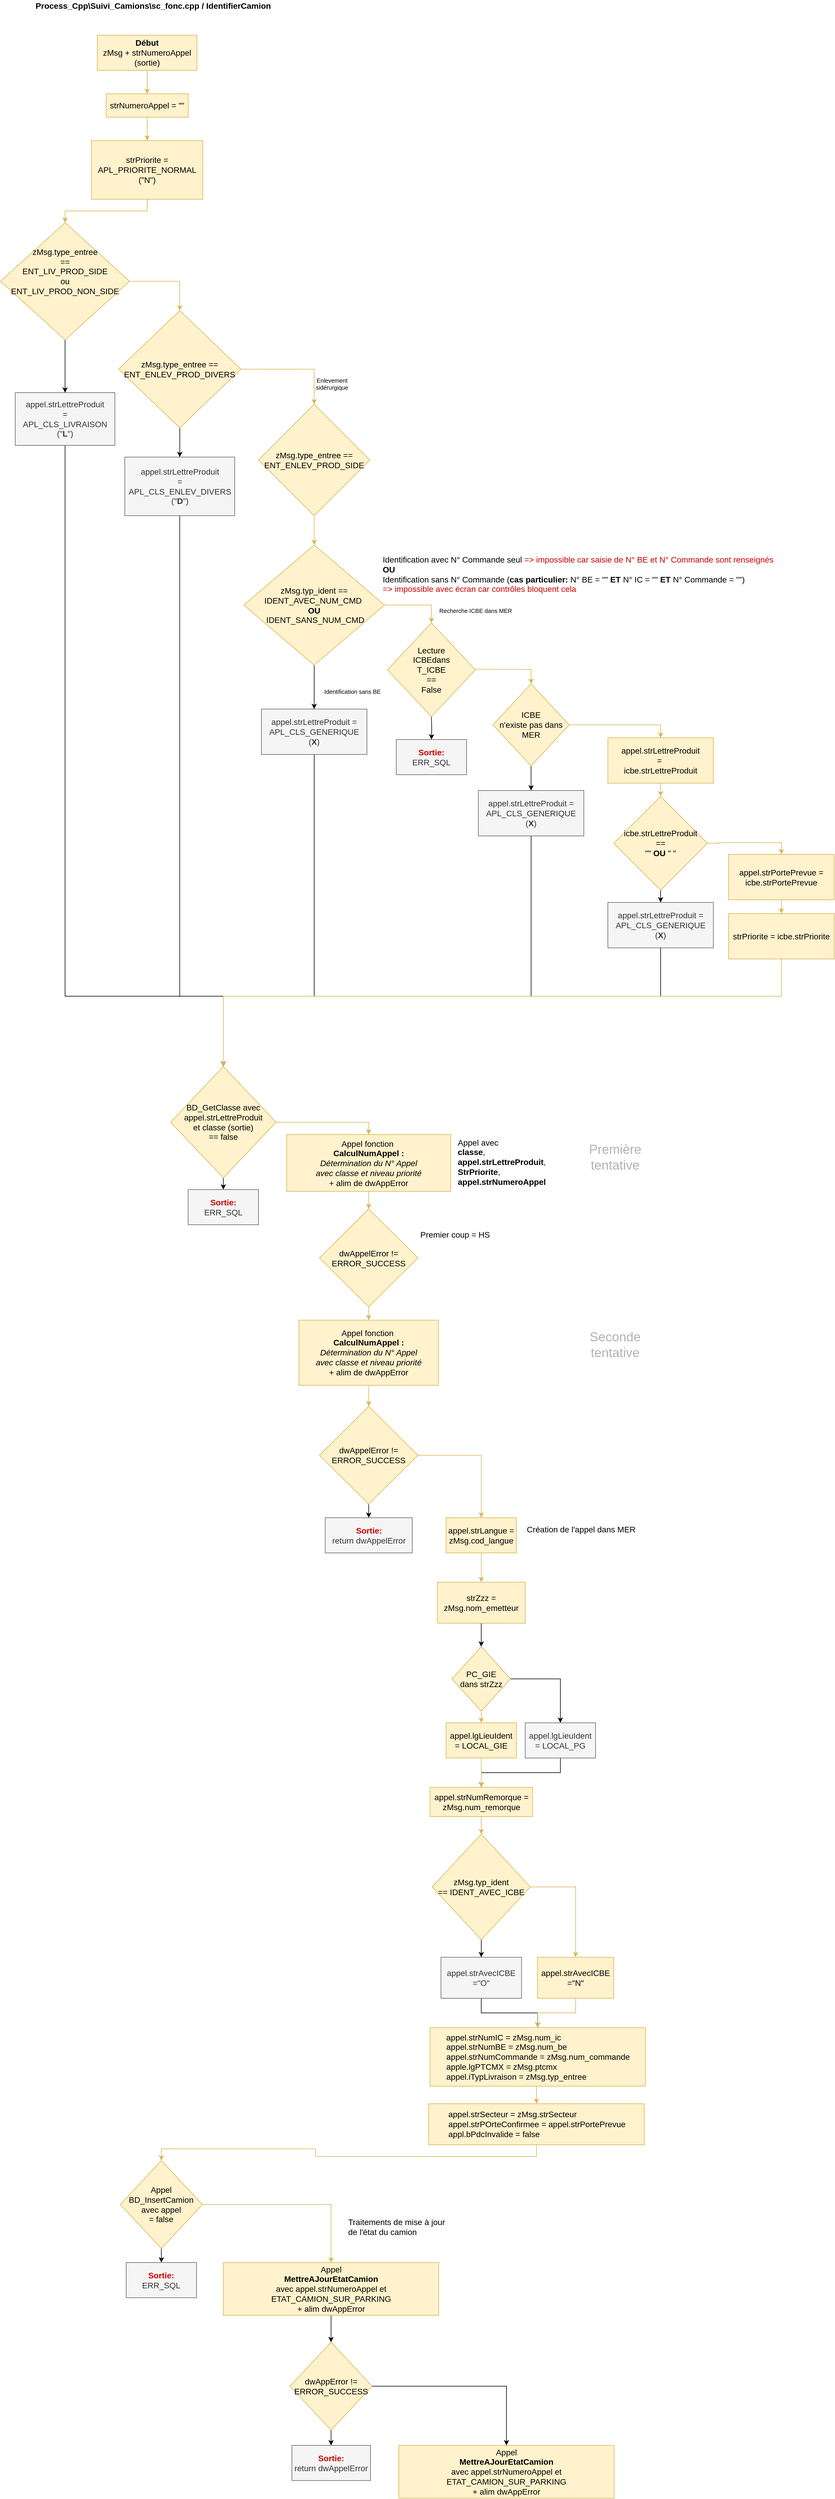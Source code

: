 <mxfile version="15.9.4" type="github">
  <diagram id="Q7AEC-_fKNd9yhNPSurx" name="Page-1">
    <mxGraphModel dx="1422" dy="794" grid="1" gridSize="10" guides="1" tooltips="1" connect="1" arrows="1" fold="1" page="1" pageScale="1" pageWidth="827" pageHeight="1169" math="0" shadow="0">
      <root>
        <mxCell id="0" />
        <mxCell id="1" parent="0" />
        <mxCell id="6gUORLWhg1mMuSl4yJLm-4" style="edgeStyle=orthogonalEdgeStyle;rounded=0;orthogonalLoop=1;jettySize=auto;html=1;exitX=0.5;exitY=1;exitDx=0;exitDy=0;fontSize=14;fillColor=#fff2cc;strokeColor=#d6b656;" parent="1" source="6gUORLWhg1mMuSl4yJLm-1" target="6gUORLWhg1mMuSl4yJLm-3" edge="1">
          <mxGeometry relative="1" as="geometry" />
        </mxCell>
        <mxCell id="6gUORLWhg1mMuSl4yJLm-1" value="&lt;font style=&quot;font-size: 14px&quot;&gt;&lt;b&gt;Début&lt;/b&gt;&lt;br&gt;zMsg + strNumeroAppel (sortie)&lt;/font&gt;" style="rounded=0;whiteSpace=wrap;html=1;fillColor=#fff2cc;strokeColor=#d6b656;" parent="1" vertex="1">
          <mxGeometry x="165" y="80" width="170" height="60" as="geometry" />
        </mxCell>
        <mxCell id="6gUORLWhg1mMuSl4yJLm-2" value="Process_Cpp\Suivi_Camions\sc_fonc.cpp / IdentifierCamion" style="text;html=1;align=center;verticalAlign=middle;resizable=0;points=[];autosize=1;strokeColor=none;fillColor=none;fontStyle=1;fontSize=14;" parent="1" vertex="1">
          <mxGeometry x="50" y="20" width="420" height="20" as="geometry" />
        </mxCell>
        <mxCell id="6gUORLWhg1mMuSl4yJLm-6" value="" style="edgeStyle=orthogonalEdgeStyle;rounded=0;orthogonalLoop=1;jettySize=auto;html=1;fontSize=14;fillColor=#fff2cc;strokeColor=#d6b656;" parent="1" source="6gUORLWhg1mMuSl4yJLm-3" target="6gUORLWhg1mMuSl4yJLm-5" edge="1">
          <mxGeometry relative="1" as="geometry" />
        </mxCell>
        <mxCell id="6gUORLWhg1mMuSl4yJLm-3" value="&lt;font style=&quot;font-size: 14px&quot;&gt;strNumeroAppel = &quot;&quot;&lt;/font&gt;" style="rounded=0;whiteSpace=wrap;html=1;fontSize=14;fillColor=#fff2cc;strokeColor=#d6b656;" parent="1" vertex="1">
          <mxGeometry x="180" y="180" width="140" height="40" as="geometry" />
        </mxCell>
        <mxCell id="6gUORLWhg1mMuSl4yJLm-8" value="" style="edgeStyle=orthogonalEdgeStyle;rounded=0;orthogonalLoop=1;jettySize=auto;html=1;fontSize=14;fillColor=#fff2cc;strokeColor=#d6b656;" parent="1" source="6gUORLWhg1mMuSl4yJLm-5" target="6gUORLWhg1mMuSl4yJLm-7" edge="1">
          <mxGeometry relative="1" as="geometry" />
        </mxCell>
        <mxCell id="6gUORLWhg1mMuSl4yJLm-5" value="&lt;font style=&quot;font-size: 14px&quot;&gt;strPriorite = APL_PRIORITE_NORMAL (&quot;N&quot;)&lt;/font&gt;" style="rounded=0;whiteSpace=wrap;html=1;fontSize=14;fillColor=#fff2cc;strokeColor=#d6b656;" parent="1" vertex="1">
          <mxGeometry x="155" y="260" width="190" height="100" as="geometry" />
        </mxCell>
        <mxCell id="6gUORLWhg1mMuSl4yJLm-11" style="edgeStyle=orthogonalEdgeStyle;rounded=0;orthogonalLoop=1;jettySize=auto;html=1;exitX=1;exitY=0.5;exitDx=0;exitDy=0;entryX=0.5;entryY=0;entryDx=0;entryDy=0;fontSize=10;fillColor=#fff2cc;strokeColor=#d6b656;" parent="1" source="6gUORLWhg1mMuSl4yJLm-7" target="6gUORLWhg1mMuSl4yJLm-9" edge="1">
          <mxGeometry relative="1" as="geometry" />
        </mxCell>
        <mxCell id="6gUORLWhg1mMuSl4yJLm-13" value="" style="edgeStyle=orthogonalEdgeStyle;rounded=0;orthogonalLoop=1;jettySize=auto;html=1;fontSize=10;" parent="1" source="6gUORLWhg1mMuSl4yJLm-7" target="6gUORLWhg1mMuSl4yJLm-12" edge="1">
          <mxGeometry relative="1" as="geometry" />
        </mxCell>
        <mxCell id="6gUORLWhg1mMuSl4yJLm-7" value="&lt;font style=&quot;font-size: 14px&quot;&gt;zMsg.type_entree &lt;br&gt;== &lt;br&gt;ENT_LIV_PROD_SIDE&lt;br&gt;ou &lt;br&gt;ENT_LIV_PROD_NON_SIDE&lt;br&gt;&lt;br&gt;&lt;br&gt;&lt;/font&gt;" style="rhombus;whiteSpace=wrap;html=1;rounded=0;fontSize=14;strokeColor=#d6b656;fillColor=#fff2cc;" parent="1" vertex="1">
          <mxGeometry y="400" width="220" height="200" as="geometry" />
        </mxCell>
        <mxCell id="6gUORLWhg1mMuSl4yJLm-17" value="" style="edgeStyle=orthogonalEdgeStyle;rounded=0;orthogonalLoop=1;jettySize=auto;html=1;fontSize=10;" parent="1" source="6gUORLWhg1mMuSl4yJLm-9" target="6gUORLWhg1mMuSl4yJLm-16" edge="1">
          <mxGeometry relative="1" as="geometry" />
        </mxCell>
        <mxCell id="6gUORLWhg1mMuSl4yJLm-20" style="edgeStyle=orthogonalEdgeStyle;rounded=0;orthogonalLoop=1;jettySize=auto;html=1;exitX=1;exitY=0.5;exitDx=0;exitDy=0;entryX=0.5;entryY=0;entryDx=0;entryDy=0;fontSize=10;fillColor=#fff2cc;strokeColor=#d6b656;" parent="1" source="6gUORLWhg1mMuSl4yJLm-9" target="6gUORLWhg1mMuSl4yJLm-18" edge="1">
          <mxGeometry relative="1" as="geometry" />
        </mxCell>
        <mxCell id="6gUORLWhg1mMuSl4yJLm-9" value="&lt;font style=&quot;font-size: 14px&quot;&gt;zMsg.type_entree == ENT_ENLEV_PROD_DIVERS&lt;/font&gt;" style="rhombus;whiteSpace=wrap;html=1;rounded=0;fontSize=14;strokeColor=#d6b656;fillColor=#fff2cc;" parent="1" vertex="1">
          <mxGeometry x="201.25" y="550" width="208.75" height="200" as="geometry" />
        </mxCell>
        <mxCell id="6gUORLWhg1mMuSl4yJLm-47" style="edgeStyle=orthogonalEdgeStyle;rounded=0;orthogonalLoop=1;jettySize=auto;html=1;exitX=0.5;exitY=1;exitDx=0;exitDy=0;fontSize=10;fontColor=#CC0000;entryX=0.5;entryY=0;entryDx=0;entryDy=0;" parent="1" source="6gUORLWhg1mMuSl4yJLm-12" target="YQwB-aBYrOeYrWGFvleu-15" edge="1">
          <mxGeometry relative="1" as="geometry">
            <Array as="points">
              <mxPoint x="110" y="1720" />
              <mxPoint x="380" y="1720" />
              <mxPoint x="380" y="1840" />
            </Array>
            <mxPoint x="460" y="2030" as="targetPoint" />
          </mxGeometry>
        </mxCell>
        <mxCell id="6gUORLWhg1mMuSl4yJLm-12" value="&lt;font style=&quot;font-size: 14px&quot;&gt;appel.strLettreProduit&lt;br&gt;= &lt;br&gt;APL_CLS_LIVRAISON&lt;br&gt;(&quot;&lt;b&gt;L&lt;/b&gt;&quot;)&lt;/font&gt;" style="whiteSpace=wrap;html=1;rounded=0;fontSize=14;fontColor=#333333;strokeColor=#666666;fillColor=#f5f5f5;" parent="1" vertex="1">
          <mxGeometry x="25" y="690" width="170" height="90" as="geometry" />
        </mxCell>
        <mxCell id="6gUORLWhg1mMuSl4yJLm-49" style="edgeStyle=orthogonalEdgeStyle;rounded=0;orthogonalLoop=1;jettySize=auto;html=1;exitX=0.5;exitY=1;exitDx=0;exitDy=0;fontSize=10;fontColor=#CC0000;entryX=0.5;entryY=0;entryDx=0;entryDy=0;" parent="1" source="6gUORLWhg1mMuSl4yJLm-16" target="YQwB-aBYrOeYrWGFvleu-15" edge="1">
          <mxGeometry relative="1" as="geometry">
            <Array as="points">
              <mxPoint x="306" y="1720" />
              <mxPoint x="380" y="1720" />
              <mxPoint x="380" y="1840" />
            </Array>
            <mxPoint x="450" y="2000" as="targetPoint" />
          </mxGeometry>
        </mxCell>
        <mxCell id="6gUORLWhg1mMuSl4yJLm-16" value="&lt;font style=&quot;font-size: 14px&quot;&gt;appel.strLettreProduit&lt;br&gt;= &lt;br&gt;APL_CLS_ENLEV_DIVERS&lt;br&gt;(&quot;&lt;b&gt;D&lt;/b&gt;&quot;)&lt;/font&gt;" style="whiteSpace=wrap;html=1;rounded=0;fontSize=14;fontColor=#333333;strokeColor=#666666;fillColor=#f5f5f5;" parent="1" vertex="1">
          <mxGeometry x="211.87" y="800" width="187.5" height="100" as="geometry" />
        </mxCell>
        <mxCell id="6gUORLWhg1mMuSl4yJLm-24" value="" style="edgeStyle=orthogonalEdgeStyle;rounded=0;orthogonalLoop=1;jettySize=auto;html=1;fontSize=10;fillColor=#fff2cc;strokeColor=#d6b656;" parent="1" source="6gUORLWhg1mMuSl4yJLm-18" target="6gUORLWhg1mMuSl4yJLm-23" edge="1">
          <mxGeometry relative="1" as="geometry" />
        </mxCell>
        <mxCell id="6gUORLWhg1mMuSl4yJLm-18" value="&lt;font style=&quot;font-size: 14px&quot;&gt;zMsg.type_entree == ENT_ENLEV_PROD_SIDE&lt;/font&gt;" style="rhombus;whiteSpace=wrap;html=1;rounded=0;fontSize=14;strokeColor=#d6b656;fillColor=#fff2cc;" parent="1" vertex="1">
          <mxGeometry x="440" y="710" width="190" height="190" as="geometry" />
        </mxCell>
        <mxCell id="6gUORLWhg1mMuSl4yJLm-26" value="" style="edgeStyle=orthogonalEdgeStyle;rounded=0;orthogonalLoop=1;jettySize=auto;html=1;fontSize=10;" parent="1" source="6gUORLWhg1mMuSl4yJLm-23" target="6gUORLWhg1mMuSl4yJLm-25" edge="1">
          <mxGeometry relative="1" as="geometry" />
        </mxCell>
        <mxCell id="6gUORLWhg1mMuSl4yJLm-31" style="edgeStyle=orthogonalEdgeStyle;rounded=0;orthogonalLoop=1;jettySize=auto;html=1;exitX=1;exitY=0.5;exitDx=0;exitDy=0;entryX=0.5;entryY=0;entryDx=0;entryDy=0;fontSize=10;fillColor=#fff2cc;strokeColor=#d6b656;" parent="1" source="6gUORLWhg1mMuSl4yJLm-23" target="6gUORLWhg1mMuSl4yJLm-29" edge="1">
          <mxGeometry relative="1" as="geometry" />
        </mxCell>
        <mxCell id="6gUORLWhg1mMuSl4yJLm-23" value="zMsg.typ_ident == IDENT_AVEC_NUM_CMD&amp;nbsp;&lt;br&gt;&lt;b&gt;OU&lt;/b&gt;&lt;br&gt;&amp;nbsp;IDENT_SANS_NUM_CMD" style="rhombus;whiteSpace=wrap;html=1;rounded=0;fontSize=14;strokeColor=#d6b656;fillColor=#fff2cc;" parent="1" vertex="1">
          <mxGeometry x="415" y="950" width="240" height="205" as="geometry" />
        </mxCell>
        <mxCell id="6gUORLWhg1mMuSl4yJLm-50" style="edgeStyle=orthogonalEdgeStyle;rounded=0;orthogonalLoop=1;jettySize=auto;html=1;exitX=0.5;exitY=1;exitDx=0;exitDy=0;fontSize=10;fontColor=#CC0000;entryX=0.5;entryY=0;entryDx=0;entryDy=0;" parent="1" source="6gUORLWhg1mMuSl4yJLm-25" target="YQwB-aBYrOeYrWGFvleu-15" edge="1">
          <mxGeometry relative="1" as="geometry">
            <Array as="points">
              <mxPoint x="535" y="1720" />
              <mxPoint x="380" y="1720" />
              <mxPoint x="380" y="1840" />
            </Array>
            <mxPoint x="440" y="1980" as="targetPoint" />
          </mxGeometry>
        </mxCell>
        <mxCell id="6gUORLWhg1mMuSl4yJLm-25" value="appel.strLettreProduit = APL_CLS_GENERIQUE&lt;br&gt;(&lt;b&gt;X&lt;/b&gt;)" style="whiteSpace=wrap;html=1;rounded=0;fontSize=14;fontColor=#333333;strokeColor=#666666;fillColor=#f5f5f5;" parent="1" vertex="1">
          <mxGeometry x="445" y="1230" width="180" height="77.5" as="geometry" />
        </mxCell>
        <mxCell id="6gUORLWhg1mMuSl4yJLm-27" value="Enlevement &lt;br&gt;sidérurgique" style="text;html=1;align=center;verticalAlign=middle;resizable=0;points=[];autosize=1;strokeColor=none;fillColor=none;fontSize=10;" parent="1" vertex="1">
          <mxGeometry x="530" y="660" width="70" height="30" as="geometry" />
        </mxCell>
        <mxCell id="6gUORLWhg1mMuSl4yJLm-28" value="Identification sans BE" style="text;html=1;align=center;verticalAlign=middle;resizable=0;points=[];autosize=1;strokeColor=none;fillColor=none;fontSize=10;" parent="1" vertex="1">
          <mxGeometry x="545" y="1190" width="110" height="20" as="geometry" />
        </mxCell>
        <mxCell id="6gUORLWhg1mMuSl4yJLm-35" value="" style="edgeStyle=orthogonalEdgeStyle;rounded=0;orthogonalLoop=1;jettySize=auto;html=1;fontSize=10;" parent="1" target="6gUORLWhg1mMuSl4yJLm-34" edge="1">
          <mxGeometry relative="1" as="geometry">
            <mxPoint x="735" y="1242" as="sourcePoint" />
          </mxGeometry>
        </mxCell>
        <mxCell id="6gUORLWhg1mMuSl4yJLm-53" style="edgeStyle=orthogonalEdgeStyle;rounded=0;orthogonalLoop=1;jettySize=auto;html=1;exitX=1;exitY=0.5;exitDx=0;exitDy=0;entryX=0.5;entryY=0;entryDx=0;entryDy=0;fontSize=10;fontColor=#CC0000;fillColor=#fff2cc;strokeColor=#d6b656;" parent="1" target="6gUORLWhg1mMuSl4yJLm-36" edge="1">
          <mxGeometry relative="1" as="geometry">
            <mxPoint x="810" y="1162" as="sourcePoint" />
          </mxGeometry>
        </mxCell>
        <mxCell id="6gUORLWhg1mMuSl4yJLm-29" value="Lecture &lt;br&gt;ICBEdans &lt;br&gt;T_ICBE&lt;br&gt;==&lt;br&gt;False&lt;br&gt;" style="rhombus;whiteSpace=wrap;html=1;rounded=0;fontSize=14;strokeColor=#d6b656;fillColor=#fff2cc;" parent="1" vertex="1">
          <mxGeometry x="660" y="1083" width="150" height="160" as="geometry" />
        </mxCell>
        <mxCell id="6gUORLWhg1mMuSl4yJLm-32" value="Recherche ICBE dans MER" style="text;html=1;align=center;verticalAlign=middle;resizable=0;points=[];autosize=1;strokeColor=none;fillColor=none;fontSize=10;" parent="1" vertex="1">
          <mxGeometry x="740" y="1052" width="140" height="20" as="geometry" />
        </mxCell>
        <mxCell id="6gUORLWhg1mMuSl4yJLm-34" value="&lt;b&gt;&lt;font color=&quot;#cc0000&quot;&gt;Sortie:&lt;/font&gt;&lt;/b&gt;&lt;br&gt;ERR_SQL" style="whiteSpace=wrap;html=1;rounded=0;fontSize=14;fontColor=#333333;strokeColor=#666666;fillColor=#f5f5f5;" parent="1" vertex="1">
          <mxGeometry x="675" y="1282" width="120" height="60" as="geometry" />
        </mxCell>
        <mxCell id="6gUORLWhg1mMuSl4yJLm-54" style="edgeStyle=orthogonalEdgeStyle;rounded=0;orthogonalLoop=1;jettySize=auto;html=1;exitX=0.5;exitY=1;exitDx=0;exitDy=0;fontSize=10;fontColor=#CC0000;" parent="1" source="6gUORLWhg1mMuSl4yJLm-36" target="6gUORLWhg1mMuSl4yJLm-39" edge="1">
          <mxGeometry relative="1" as="geometry" />
        </mxCell>
        <mxCell id="YQwB-aBYrOeYrWGFvleu-4" style="edgeStyle=orthogonalEdgeStyle;rounded=0;orthogonalLoop=1;jettySize=auto;html=1;exitX=1;exitY=0.5;exitDx=0;exitDy=0;entryX=0.5;entryY=0;entryDx=0;entryDy=0;fontSize=14;fontColor=#CC0000;strokeColor=#d6b656;strokeWidth=1;fillColor=#fff2cc;" edge="1" parent="1" source="6gUORLWhg1mMuSl4yJLm-36" target="YQwB-aBYrOeYrWGFvleu-3">
          <mxGeometry relative="1" as="geometry" />
        </mxCell>
        <mxCell id="6gUORLWhg1mMuSl4yJLm-36" value="ICBE &lt;br&gt;n&#39;existe pas dans &lt;br&gt;MER" style="rhombus;whiteSpace=wrap;html=1;rounded=0;fontSize=14;strokeColor=#d6b656;fillColor=#fff2cc;" parent="1" vertex="1">
          <mxGeometry x="840" y="1187" width="130" height="140" as="geometry" />
        </mxCell>
        <mxCell id="6gUORLWhg1mMuSl4yJLm-51" style="edgeStyle=orthogonalEdgeStyle;rounded=0;orthogonalLoop=1;jettySize=auto;html=1;exitX=0.5;exitY=1;exitDx=0;exitDy=0;fontSize=10;fontColor=#CC0000;entryX=0.5;entryY=0;entryDx=0;entryDy=0;" parent="1" source="6gUORLWhg1mMuSl4yJLm-39" target="YQwB-aBYrOeYrWGFvleu-15" edge="1">
          <mxGeometry relative="1" as="geometry">
            <Array as="points">
              <mxPoint x="905" y="1720" />
              <mxPoint x="380" y="1720" />
              <mxPoint x="380" y="1840" />
            </Array>
            <mxPoint x="430" y="1960" as="targetPoint" />
          </mxGeometry>
        </mxCell>
        <mxCell id="6gUORLWhg1mMuSl4yJLm-39" value="appel.strLettreProduit = APL_CLS_GENERIQUE&lt;br&gt;(&lt;b&gt;X&lt;/b&gt;)" style="whiteSpace=wrap;html=1;rounded=0;fontSize=14;fontColor=#333333;strokeColor=#666666;fillColor=#f5f5f5;" parent="1" vertex="1">
          <mxGeometry x="815" y="1369" width="180" height="77.5" as="geometry" />
        </mxCell>
        <mxCell id="6gUORLWhg1mMuSl4yJLm-44" style="edgeStyle=orthogonalEdgeStyle;rounded=0;orthogonalLoop=1;jettySize=auto;html=1;exitX=0.5;exitY=1;exitDx=0;exitDy=0;fontSize=10;fontColor=#CC0000;fillColor=#fff2cc;strokeColor=#d6b656;" parent="1" source="6gUORLWhg1mMuSl4yJLm-41" target="6gUORLWhg1mMuSl4yJLm-43" edge="1">
          <mxGeometry relative="1" as="geometry" />
        </mxCell>
        <mxCell id="6gUORLWhg1mMuSl4yJLm-41" value="appel.strPortePrevue = icbe.strPortePrevue" style="whiteSpace=wrap;html=1;rounded=0;fontSize=14;strokeColor=#d6b656;fillColor=#fff2cc;" parent="1" vertex="1">
          <mxGeometry x="1242" y="1478" width="180" height="77.5" as="geometry" />
        </mxCell>
        <mxCell id="6gUORLWhg1mMuSl4yJLm-43" value="strPriorite = icbe.strPriorite" style="whiteSpace=wrap;html=1;rounded=0;fontSize=14;strokeColor=#d6b656;fillColor=#fff2cc;" parent="1" vertex="1">
          <mxGeometry x="1242" y="1579" width="180" height="77.5" as="geometry" />
        </mxCell>
        <mxCell id="6gUORLWhg1mMuSl4yJLm-57" style="edgeStyle=orthogonalEdgeStyle;rounded=0;orthogonalLoop=1;jettySize=auto;html=1;exitX=0.5;exitY=1;exitDx=0;exitDy=0;fontSize=10;fontColor=#CC0000;fillColor=#fff2cc;strokeColor=#d6b656;" parent="1" source="6gUORLWhg1mMuSl4yJLm-46" target="6gUORLWhg1mMuSl4yJLm-55" edge="1">
          <mxGeometry relative="1" as="geometry" />
        </mxCell>
        <mxCell id="6gUORLWhg1mMuSl4yJLm-46" value="Appel&amp;nbsp;fonction&amp;nbsp;&lt;br&gt;&lt;b&gt;CalculNumAppel :&lt;br&gt;&lt;/b&gt;&lt;i&gt;Détermination du N° Appel&lt;br&gt;avec classe et niveau priorité&lt;br&gt;&lt;/i&gt;+ alim de dwAppError&lt;i&gt;&lt;br&gt;&lt;/i&gt;" style="whiteSpace=wrap;html=1;rounded=0;fontSize=14;strokeColor=#d6b656;fillColor=#fff2cc;" parent="1" vertex="1">
          <mxGeometry x="488" y="1956" width="280" height="97" as="geometry" />
        </mxCell>
        <mxCell id="6gUORLWhg1mMuSl4yJLm-59" style="edgeStyle=orthogonalEdgeStyle;rounded=0;orthogonalLoop=1;jettySize=auto;html=1;exitX=0.5;exitY=1;exitDx=0;exitDy=0;fontSize=10;fontColor=#CC0000;" parent="1" source="6gUORLWhg1mMuSl4yJLm-55" edge="1">
          <mxGeometry relative="1" as="geometry">
            <mxPoint x="628" y="2224" as="targetPoint" />
          </mxGeometry>
        </mxCell>
        <mxCell id="YQwB-aBYrOeYrWGFvleu-21" style="edgeStyle=orthogonalEdgeStyle;rounded=0;orthogonalLoop=1;jettySize=auto;html=1;exitX=0.5;exitY=1;exitDx=0;exitDy=0;entryX=0.5;entryY=0;entryDx=0;entryDy=0;fontSize=22;fontColor=#B3B3B3;strokeColor=#d6b656;strokeWidth=1;fillColor=#fff2cc;" edge="1" parent="1" source="6gUORLWhg1mMuSl4yJLm-55" target="6gUORLWhg1mMuSl4yJLm-60">
          <mxGeometry relative="1" as="geometry" />
        </mxCell>
        <mxCell id="6gUORLWhg1mMuSl4yJLm-55" value="dwAppelError != ERROR_SUCCESS" style="rhombus;whiteSpace=wrap;html=1;rounded=0;fontSize=14;strokeColor=#d6b656;fillColor=#fff2cc;" parent="1" vertex="1">
          <mxGeometry x="544" y="2083.25" width="168" height="166.75" as="geometry" />
        </mxCell>
        <mxCell id="6gUORLWhg1mMuSl4yJLm-63" value="" style="edgeStyle=orthogonalEdgeStyle;rounded=0;orthogonalLoop=1;jettySize=auto;html=1;fontSize=12;fontColor=#CC0000;entryX=0.5;entryY=0;entryDx=0;entryDy=0;fillColor=#fff2cc;strokeColor=#d6b656;" parent="1" source="6gUORLWhg1mMuSl4yJLm-60" target="YQwB-aBYrOeYrWGFvleu-23" edge="1">
          <mxGeometry relative="1" as="geometry">
            <mxPoint x="625.5" y="2430" as="targetPoint" />
          </mxGeometry>
        </mxCell>
        <mxCell id="6gUORLWhg1mMuSl4yJLm-60" value="&lt;font style=&quot;font-size: 14px&quot;&gt;Appel&amp;nbsp;fonction&amp;nbsp;&lt;br&gt;&lt;b&gt;CalculNumAppel :&lt;br&gt;&lt;/b&gt;&lt;i&gt;Détermination du N° Appel&lt;br&gt;avec classe et niveau priorité&lt;/i&gt;&lt;br&gt;+ alim de dwAppError&lt;br&gt;&lt;/font&gt;" style="rounded=0;whiteSpace=wrap;html=1;fontSize=10;fillColor=#fff2cc;strokeColor=#d6b656;" parent="1" vertex="1">
          <mxGeometry x="509" y="2272.81" width="238" height="111.19" as="geometry" />
        </mxCell>
        <mxCell id="6gUORLWhg1mMuSl4yJLm-76" style="edgeStyle=orthogonalEdgeStyle;rounded=0;orthogonalLoop=1;jettySize=auto;html=1;exitX=1;exitY=0.5;exitDx=0;exitDy=0;fontSize=12;fontColor=#CC0000;entryX=0.5;entryY=0;entryDx=0;entryDy=0;fillColor=#fff2cc;strokeColor=#d6b656;" parent="1" source="YQwB-aBYrOeYrWGFvleu-23" target="6gUORLWhg1mMuSl4yJLm-74" edge="1">
          <mxGeometry relative="1" as="geometry">
            <mxPoint x="980" y="2667" as="targetPoint" />
            <mxPoint x="706" y="2515" as="sourcePoint" />
          </mxGeometry>
        </mxCell>
        <mxCell id="6gUORLWhg1mMuSl4yJLm-79" style="edgeStyle=orthogonalEdgeStyle;rounded=0;orthogonalLoop=1;jettySize=auto;html=1;exitX=0.5;exitY=1;exitDx=0;exitDy=0;fontSize=12;fontColor=#000000;fillColor=#fff2cc;strokeColor=#d6b656;" parent="1" source="6gUORLWhg1mMuSl4yJLm-74" target="6gUORLWhg1mMuSl4yJLm-78" edge="1">
          <mxGeometry relative="1" as="geometry" />
        </mxCell>
        <mxCell id="6gUORLWhg1mMuSl4yJLm-74" value="&lt;font style=&quot;font-size: 14px&quot;&gt;appel.strLangue = zMsg.cod_langue&lt;/font&gt;" style="rounded=0;whiteSpace=wrap;html=1;fontSize=12;fillColor=#fff2cc;strokeColor=#d6b656;" parent="1" vertex="1">
          <mxGeometry x="760" y="2610" width="120" height="60" as="geometry" />
        </mxCell>
        <mxCell id="6gUORLWhg1mMuSl4yJLm-77" value="&lt;font color=&quot;#000000&quot; style=&quot;font-size: 14px&quot;&gt;Création de l&#39;appel dans MER&lt;/font&gt;" style="text;html=1;align=center;verticalAlign=middle;resizable=0;points=[];autosize=1;strokeColor=none;fillColor=none;fontSize=12;fontColor=#CC0000;" parent="1" vertex="1">
          <mxGeometry x="890" y="2620" width="200" height="20" as="geometry" />
        </mxCell>
        <mxCell id="6gUORLWhg1mMuSl4yJLm-81" value="" style="edgeStyle=orthogonalEdgeStyle;rounded=0;orthogonalLoop=1;jettySize=auto;html=1;fontSize=12;fontColor=#000000;" parent="1" source="6gUORLWhg1mMuSl4yJLm-78" target="6gUORLWhg1mMuSl4yJLm-80" edge="1">
          <mxGeometry relative="1" as="geometry" />
        </mxCell>
        <mxCell id="6gUORLWhg1mMuSl4yJLm-78" value="&lt;font style=&quot;font-size: 14px&quot;&gt;strZzz = zMsg.nom_emetteur&lt;/font&gt;" style="rounded=0;whiteSpace=wrap;html=1;fontSize=12;fillColor=#fff2cc;strokeColor=#d6b656;" parent="1" vertex="1">
          <mxGeometry x="745" y="2720" width="150" height="70" as="geometry" />
        </mxCell>
        <mxCell id="6gUORLWhg1mMuSl4yJLm-83" value="" style="edgeStyle=orthogonalEdgeStyle;rounded=0;orthogonalLoop=1;jettySize=auto;html=1;fontSize=12;fontColor=#000000;fillColor=#fff2cc;strokeColor=#d6b656;" parent="1" source="6gUORLWhg1mMuSl4yJLm-80" target="6gUORLWhg1mMuSl4yJLm-82" edge="1">
          <mxGeometry relative="1" as="geometry" />
        </mxCell>
        <mxCell id="6gUORLWhg1mMuSl4yJLm-85" style="edgeStyle=orthogonalEdgeStyle;rounded=0;orthogonalLoop=1;jettySize=auto;html=1;exitX=1;exitY=0.5;exitDx=0;exitDy=0;entryX=0.5;entryY=0;entryDx=0;entryDy=0;fontSize=12;fontColor=#000000;" parent="1" source="6gUORLWhg1mMuSl4yJLm-80" target="6gUORLWhg1mMuSl4yJLm-84" edge="1">
          <mxGeometry relative="1" as="geometry" />
        </mxCell>
        <mxCell id="6gUORLWhg1mMuSl4yJLm-80" value="&lt;font style=&quot;font-size: 14px&quot;&gt;PC_GIE &lt;br&gt;dans strZzz&lt;/font&gt;" style="rhombus;whiteSpace=wrap;html=1;rounded=0;strokeColor=#d6b656;fillColor=#fff2cc;" parent="1" vertex="1">
          <mxGeometry x="770" y="2830" width="100" height="110" as="geometry" />
        </mxCell>
        <mxCell id="6gUORLWhg1mMuSl4yJLm-82" value="&lt;font style=&quot;font-size: 14px&quot;&gt;appel.lgLieuIdent = LOCAL_GIE&lt;/font&gt;" style="whiteSpace=wrap;html=1;rounded=0;strokeColor=#d6b656;fillColor=#fff2cc;" parent="1" vertex="1">
          <mxGeometry x="760" y="2960" width="120" height="60" as="geometry" />
        </mxCell>
        <mxCell id="6gUORLWhg1mMuSl4yJLm-88" style="edgeStyle=orthogonalEdgeStyle;rounded=0;orthogonalLoop=1;jettySize=auto;html=1;exitX=0.5;exitY=1;exitDx=0;exitDy=0;entryX=0.5;entryY=0;entryDx=0;entryDy=0;fontSize=12;fontColor=#000000;" parent="1" source="6gUORLWhg1mMuSl4yJLm-84" target="6gUORLWhg1mMuSl4yJLm-86" edge="1">
          <mxGeometry relative="1" as="geometry" />
        </mxCell>
        <mxCell id="6gUORLWhg1mMuSl4yJLm-84" value="&lt;font style=&quot;font-size: 14px&quot;&gt;appel.lgLieuIdent = LOCAL_PG&lt;/font&gt;" style="whiteSpace=wrap;html=1;rounded=0;fontColor=#333333;strokeColor=#666666;fillColor=#f5f5f5;" parent="1" vertex="1">
          <mxGeometry x="895" y="2960" width="120" height="60" as="geometry" />
        </mxCell>
        <mxCell id="6gUORLWhg1mMuSl4yJLm-90" style="edgeStyle=orthogonalEdgeStyle;rounded=0;orthogonalLoop=1;jettySize=auto;html=1;exitX=0.5;exitY=1;exitDx=0;exitDy=0;fontSize=12;fontColor=#000000;fillColor=#fff2cc;strokeColor=#d6b656;" parent="1" source="6gUORLWhg1mMuSl4yJLm-86" target="6gUORLWhg1mMuSl4yJLm-89" edge="1">
          <mxGeometry relative="1" as="geometry" />
        </mxCell>
        <mxCell id="6gUORLWhg1mMuSl4yJLm-86" value="&lt;font style=&quot;font-size: 14px&quot;&gt;appel.strNumRemorque = &lt;br&gt;zMsg.num_remorque&lt;/font&gt;" style="whiteSpace=wrap;html=1;rounded=0;strokeColor=#d6b656;fillColor=#fff2cc;" parent="1" vertex="1">
          <mxGeometry x="732.5" y="3070" width="175" height="50" as="geometry" />
        </mxCell>
        <mxCell id="6gUORLWhg1mMuSl4yJLm-92" value="" style="edgeStyle=orthogonalEdgeStyle;rounded=0;orthogonalLoop=1;jettySize=auto;html=1;fontSize=12;fontColor=#000000;fillColor=#fff2cc;strokeColor=#000000;" parent="1" source="6gUORLWhg1mMuSl4yJLm-89" target="6gUORLWhg1mMuSl4yJLm-91" edge="1">
          <mxGeometry relative="1" as="geometry" />
        </mxCell>
        <mxCell id="6gUORLWhg1mMuSl4yJLm-94" style="edgeStyle=orthogonalEdgeStyle;rounded=0;orthogonalLoop=1;jettySize=auto;html=1;exitX=1;exitY=0.5;exitDx=0;exitDy=0;fontSize=12;fontColor=#000000;entryX=0.5;entryY=0;entryDx=0;entryDy=0;fillColor=#fff2cc;strokeColor=#d6b656;" parent="1" source="6gUORLWhg1mMuSl4yJLm-89" target="6gUORLWhg1mMuSl4yJLm-93" edge="1">
          <mxGeometry relative="1" as="geometry">
            <mxPoint x="953" y="3722" as="targetPoint" />
          </mxGeometry>
        </mxCell>
        <mxCell id="6gUORLWhg1mMuSl4yJLm-89" value="&lt;font style=&quot;font-size: 14px&quot;&gt;zMsg.typ_ident&lt;br&gt;== IDENT_AVEC_ICBE&lt;/font&gt;" style="rhombus;whiteSpace=wrap;html=1;rounded=0;strokeColor=#d6b656;fillColor=#fff2cc;" parent="1" vertex="1">
          <mxGeometry x="736.25" y="3150" width="167.5" height="180" as="geometry" />
        </mxCell>
        <mxCell id="YQwB-aBYrOeYrWGFvleu-28" style="edgeStyle=orthogonalEdgeStyle;rounded=0;orthogonalLoop=1;jettySize=auto;html=1;exitX=0.5;exitY=1;exitDx=0;exitDy=0;fontSize=14;fontColor=#000000;strokeColor=#000000;strokeWidth=1;" edge="1" parent="1" source="6gUORLWhg1mMuSl4yJLm-91" target="YQwB-aBYrOeYrWGFvleu-27">
          <mxGeometry relative="1" as="geometry" />
        </mxCell>
        <mxCell id="6gUORLWhg1mMuSl4yJLm-91" value="&lt;font style=&quot;font-size: 14px&quot;&gt;appel.strAvecICBE =&quot;O&quot;&lt;/font&gt;" style="whiteSpace=wrap;html=1;rounded=0;strokeColor=#666666;fillColor=#f5f5f5;fontColor=#333333;" parent="1" vertex="1">
          <mxGeometry x="751.25" y="3360" width="137.5" height="70" as="geometry" />
        </mxCell>
        <mxCell id="YQwB-aBYrOeYrWGFvleu-29" style="edgeStyle=orthogonalEdgeStyle;rounded=0;orthogonalLoop=1;jettySize=auto;html=1;exitX=0.5;exitY=1;exitDx=0;exitDy=0;fontSize=14;fontColor=#000000;strokeColor=#d6b656;strokeWidth=1;fillColor=#fff2cc;" edge="1" parent="1" source="6gUORLWhg1mMuSl4yJLm-93" target="YQwB-aBYrOeYrWGFvleu-27">
          <mxGeometry relative="1" as="geometry" />
        </mxCell>
        <mxCell id="6gUORLWhg1mMuSl4yJLm-93" value="&lt;font style=&quot;font-size: 14px&quot;&gt;appel.strAvecICBE =&quot;N&quot;&lt;/font&gt;" style="whiteSpace=wrap;html=1;rounded=0;strokeColor=#d6b656;fillColor=#fff2cc;" parent="1" vertex="1">
          <mxGeometry x="916" y="3360" width="130" height="70" as="geometry" />
        </mxCell>
        <mxCell id="YQwB-aBYrOeYrWGFvleu-1" style="edgeStyle=orthogonalEdgeStyle;rounded=0;orthogonalLoop=1;jettySize=auto;html=1;exitX=0.5;exitY=1;exitDx=0;exitDy=0;fontSize=14;strokeColor=#3333FF;strokeWidth=4;" edge="1" parent="1" source="6gUORLWhg1mMuSl4yJLm-3" target="6gUORLWhg1mMuSl4yJLm-3">
          <mxGeometry relative="1" as="geometry" />
        </mxCell>
        <mxCell id="YQwB-aBYrOeYrWGFvleu-2" value="Identification avec N° Commande seul &lt;font color=&quot;#cc0000&quot;&gt;=&amp;gt; impossible car saisie de N° BE et N° Commande sont renseignés&lt;/font&gt;&lt;br&gt;&lt;b&gt;OU&lt;/b&gt;&lt;br&gt;Identification sans N° Commande (&lt;b&gt;cas particulier: &lt;/b&gt;N° BE = &quot;&quot; &lt;b&gt;ET &lt;/b&gt;N° IC = &quot;&quot; &lt;b&gt;ET &lt;/b&gt;N° Commande = &quot;&quot;)&lt;br&gt;&lt;font color=&quot;#cc0000&quot;&gt;=&amp;gt; impossible avec écran car contrôles bloquent cela&lt;/font&gt;" style="text;html=1;align=left;verticalAlign=middle;resizable=0;points=[];autosize=1;strokeColor=none;fillColor=none;fontSize=14;" vertex="1" parent="1">
          <mxGeometry x="650" y="965" width="680" height="70" as="geometry" />
        </mxCell>
        <mxCell id="YQwB-aBYrOeYrWGFvleu-6" style="edgeStyle=orthogonalEdgeStyle;rounded=0;orthogonalLoop=1;jettySize=auto;html=1;exitX=0.5;exitY=1;exitDx=0;exitDy=0;entryX=0.5;entryY=0;entryDx=0;entryDy=0;fontSize=14;fontColor=#CC0000;strokeColor=#d6b656;strokeWidth=1;fillColor=#fff2cc;" edge="1" parent="1" source="YQwB-aBYrOeYrWGFvleu-3" target="YQwB-aBYrOeYrWGFvleu-5">
          <mxGeometry relative="1" as="geometry" />
        </mxCell>
        <mxCell id="YQwB-aBYrOeYrWGFvleu-3" value="appel.strLettreProduit &lt;br&gt;=&amp;nbsp;&lt;br&gt;icbe.strLettreProduit" style="whiteSpace=wrap;html=1;rounded=0;fontSize=14;strokeColor=#d6b656;fillColor=#fff2cc;" vertex="1" parent="1">
          <mxGeometry x="1036" y="1279" width="180" height="77.5" as="geometry" />
        </mxCell>
        <mxCell id="YQwB-aBYrOeYrWGFvleu-8" style="edgeStyle=orthogonalEdgeStyle;rounded=0;orthogonalLoop=1;jettySize=auto;html=1;exitX=0.5;exitY=1;exitDx=0;exitDy=0;entryX=0.5;entryY=0;entryDx=0;entryDy=0;fontSize=14;fontColor=#CC0000;strokeColor=#000000;strokeWidth=1;" edge="1" parent="1" source="YQwB-aBYrOeYrWGFvleu-5" target="YQwB-aBYrOeYrWGFvleu-7">
          <mxGeometry relative="1" as="geometry" />
        </mxCell>
        <mxCell id="YQwB-aBYrOeYrWGFvleu-9" style="edgeStyle=orthogonalEdgeStyle;rounded=0;orthogonalLoop=1;jettySize=auto;html=1;exitX=1;exitY=0.5;exitDx=0;exitDy=0;entryX=0.5;entryY=0;entryDx=0;entryDy=0;fontSize=14;fontColor=#CC0000;strokeColor=#d6b656;strokeWidth=1;fillColor=#fff2cc;" edge="1" parent="1" source="YQwB-aBYrOeYrWGFvleu-5" target="6gUORLWhg1mMuSl4yJLm-41">
          <mxGeometry relative="1" as="geometry" />
        </mxCell>
        <mxCell id="YQwB-aBYrOeYrWGFvleu-5" value="icbe.strLettreProduit &lt;br&gt;== &lt;br&gt;&quot;&quot;&amp;nbsp;&lt;b&gt;OU&amp;nbsp;&lt;/b&gt;&quot; &quot;" style="rhombus;whiteSpace=wrap;html=1;rounded=0;fontSize=14;fillColor=#fff2cc;strokeColor=#d6b656;" vertex="1" parent="1">
          <mxGeometry x="1046" y="1379" width="160" height="160" as="geometry" />
        </mxCell>
        <mxCell id="YQwB-aBYrOeYrWGFvleu-10" style="edgeStyle=orthogonalEdgeStyle;rounded=0;orthogonalLoop=1;jettySize=auto;html=1;exitX=0.5;exitY=1;exitDx=0;exitDy=0;fontSize=14;fontColor=#CC0000;strokeColor=#000000;strokeWidth=1;entryX=0.5;entryY=0;entryDx=0;entryDy=0;" edge="1" parent="1" source="YQwB-aBYrOeYrWGFvleu-7" target="YQwB-aBYrOeYrWGFvleu-15">
          <mxGeometry relative="1" as="geometry">
            <mxPoint x="440" y="1910" as="targetPoint" />
            <Array as="points">
              <mxPoint x="1126" y="1720" />
              <mxPoint x="380" y="1720" />
              <mxPoint x="380" y="1840" />
            </Array>
          </mxGeometry>
        </mxCell>
        <mxCell id="YQwB-aBYrOeYrWGFvleu-7" value="appel.strLettreProduit = APL_CLS_GENERIQUE&lt;br&gt;(&lt;b&gt;X&lt;/b&gt;)" style="whiteSpace=wrap;html=1;rounded=0;fontSize=14;fontColor=#333333;strokeColor=#666666;fillColor=#f5f5f5;" vertex="1" parent="1">
          <mxGeometry x="1036" y="1560" width="180" height="77.5" as="geometry" />
        </mxCell>
        <mxCell id="YQwB-aBYrOeYrWGFvleu-13" value="&lt;font color=&quot;#000000&quot;&gt;Appel avec &lt;br&gt;&lt;b&gt;classe&lt;/b&gt;, &lt;br&gt;&lt;b&gt;appel.strLettreProduit&lt;/b&gt;, &lt;br&gt;&lt;b&gt;StrPriorite&lt;/b&gt;, &lt;br&gt;&lt;b&gt;appel.strNumeroAppel&amp;nbsp;&lt;/b&gt;&lt;/font&gt;" style="text;html=1;align=left;verticalAlign=middle;resizable=0;points=[];autosize=1;strokeColor=none;fillColor=none;fontSize=14;fontColor=#CC0000;" vertex="1" parent="1">
          <mxGeometry x="778" y="1958" width="170" height="90" as="geometry" />
        </mxCell>
        <mxCell id="YQwB-aBYrOeYrWGFvleu-17" style="edgeStyle=orthogonalEdgeStyle;rounded=0;orthogonalLoop=1;jettySize=auto;html=1;exitX=0.5;exitY=1;exitDx=0;exitDy=0;entryX=0.5;entryY=0;entryDx=0;entryDy=0;fontSize=14;fontColor=#000000;strokeColor=#000000;strokeWidth=1;" edge="1" parent="1" source="YQwB-aBYrOeYrWGFvleu-15" target="YQwB-aBYrOeYrWGFvleu-16">
          <mxGeometry relative="1" as="geometry" />
        </mxCell>
        <mxCell id="YQwB-aBYrOeYrWGFvleu-18" style="edgeStyle=orthogonalEdgeStyle;rounded=0;orthogonalLoop=1;jettySize=auto;html=1;exitX=1;exitY=0.5;exitDx=0;exitDy=0;entryX=0.5;entryY=0;entryDx=0;entryDy=0;fontSize=14;fontColor=#000000;strokeColor=#d6b656;strokeWidth=1;fillColor=#fff2cc;" edge="1" parent="1" source="YQwB-aBYrOeYrWGFvleu-15" target="6gUORLWhg1mMuSl4yJLm-46">
          <mxGeometry relative="1" as="geometry" />
        </mxCell>
        <mxCell id="YQwB-aBYrOeYrWGFvleu-15" value="BD_GetClasse avec appel.strLettreProduit&lt;br&gt;et classe (sortie)&lt;br&gt;== false" style="rhombus;whiteSpace=wrap;html=1;fontSize=14;fillColor=#fff2cc;strokeColor=#d6b656;" vertex="1" parent="1">
          <mxGeometry x="290" y="1840" width="180" height="190" as="geometry" />
        </mxCell>
        <mxCell id="YQwB-aBYrOeYrWGFvleu-11" style="edgeStyle=orthogonalEdgeStyle;rounded=0;orthogonalLoop=1;jettySize=auto;html=1;exitX=0.5;exitY=1;exitDx=0;exitDy=0;fontSize=14;fontColor=#CC0000;strokeColor=#d6b656;strokeWidth=1;fillColor=#fff2cc;entryX=0.5;entryY=0;entryDx=0;entryDy=0;" edge="1" parent="1" source="6gUORLWhg1mMuSl4yJLm-43" target="YQwB-aBYrOeYrWGFvleu-15">
          <mxGeometry relative="1" as="geometry">
            <mxPoint x="440" y="1940" as="targetPoint" />
            <Array as="points">
              <mxPoint x="1332" y="1720" />
              <mxPoint x="380" y="1720" />
              <mxPoint x="380" y="1840" />
            </Array>
          </mxGeometry>
        </mxCell>
        <mxCell id="YQwB-aBYrOeYrWGFvleu-16" value="&lt;b&gt;&lt;font color=&quot;#cc0000&quot;&gt;Sortie:&lt;/font&gt;&lt;/b&gt;&lt;br&gt;ERR_SQL" style="whiteSpace=wrap;html=1;rounded=0;fontSize=14;fontColor=#333333;strokeColor=#666666;fillColor=#f5f5f5;" vertex="1" parent="1">
          <mxGeometry x="320" y="2050" width="120" height="60" as="geometry" />
        </mxCell>
        <mxCell id="YQwB-aBYrOeYrWGFvleu-19" value="&lt;font style=&quot;font-size: 22px&quot; color=&quot;#b3b3b3&quot;&gt;Première &lt;br&gt;tentative&lt;/font&gt;" style="text;html=1;align=center;verticalAlign=middle;resizable=0;points=[];autosize=1;strokeColor=none;fillColor=none;fontSize=14;fontColor=#000000;" vertex="1" parent="1">
          <mxGeometry x="998" y="1970" width="100" height="50" as="geometry" />
        </mxCell>
        <mxCell id="YQwB-aBYrOeYrWGFvleu-20" value="&lt;font style=&quot;font-size: 22px&quot; color=&quot;#b3b3b3&quot;&gt;Seconde &lt;br&gt;tentative&lt;/font&gt;" style="text;html=1;align=center;verticalAlign=middle;resizable=0;points=[];autosize=1;strokeColor=none;fillColor=none;fontSize=14;fontColor=#000000;" vertex="1" parent="1">
          <mxGeometry x="998" y="2290" width="100" height="50" as="geometry" />
        </mxCell>
        <mxCell id="YQwB-aBYrOeYrWGFvleu-22" value="&lt;font color=&quot;#000000&quot; style=&quot;font-size: 14px&quot;&gt;Premier coup = HS&lt;/font&gt;" style="text;html=1;align=center;verticalAlign=middle;resizable=0;points=[];autosize=1;strokeColor=none;fillColor=none;fontSize=22;fontColor=#B3B3B3;" vertex="1" parent="1">
          <mxGeometry x="710" y="2110" width="130" height="30" as="geometry" />
        </mxCell>
        <mxCell id="YQwB-aBYrOeYrWGFvleu-26" style="edgeStyle=orthogonalEdgeStyle;rounded=0;orthogonalLoop=1;jettySize=auto;html=1;exitX=0.5;exitY=1;exitDx=0;exitDy=0;entryX=0.5;entryY=0;entryDx=0;entryDy=0;fontSize=14;fontColor=#000000;strokeColor=#000000;strokeWidth=1;" edge="1" parent="1" source="YQwB-aBYrOeYrWGFvleu-23" target="YQwB-aBYrOeYrWGFvleu-25">
          <mxGeometry relative="1" as="geometry" />
        </mxCell>
        <mxCell id="YQwB-aBYrOeYrWGFvleu-23" value="dwAppelError != ERROR_SUCCESS" style="rhombus;whiteSpace=wrap;html=1;rounded=0;fontSize=14;strokeColor=#d6b656;fillColor=#fff2cc;" vertex="1" parent="1">
          <mxGeometry x="544" y="2420" width="168" height="166.75" as="geometry" />
        </mxCell>
        <mxCell id="YQwB-aBYrOeYrWGFvleu-25" value="&lt;b&gt;&lt;font color=&quot;#cc0000&quot;&gt;Sortie:&lt;/font&gt;&lt;/b&gt;&lt;br&gt;return dwAppelError" style="whiteSpace=wrap;html=1;rounded=0;fontSize=14;fontColor=#333333;strokeColor=#666666;fillColor=#f5f5f5;" vertex="1" parent="1">
          <mxGeometry x="553.75" y="2610" width="148.5" height="60" as="geometry" />
        </mxCell>
        <mxCell id="6gUORLWhg1mMuSl4yJLm-87" style="edgeStyle=orthogonalEdgeStyle;rounded=0;orthogonalLoop=1;jettySize=auto;html=1;exitX=0.5;exitY=1;exitDx=0;exitDy=0;entryX=0.5;entryY=0;entryDx=0;entryDy=0;fontSize=12;fontColor=#000000;fillColor=#fff2cc;strokeColor=#d6b656;" parent="1" source="6gUORLWhg1mMuSl4yJLm-82" target="6gUORLWhg1mMuSl4yJLm-86" edge="1">
          <mxGeometry relative="1" as="geometry" />
        </mxCell>
        <mxCell id="YQwB-aBYrOeYrWGFvleu-32" style="edgeStyle=orthogonalEdgeStyle;rounded=0;orthogonalLoop=1;jettySize=auto;html=1;exitX=0.5;exitY=1;exitDx=0;exitDy=0;entryX=0.5;entryY=0;entryDx=0;entryDy=0;fontSize=14;fontColor=#000000;strokeColor=#d6b656;strokeWidth=1;fillColor=#fff2cc;" edge="1" parent="1" source="YQwB-aBYrOeYrWGFvleu-27" target="YQwB-aBYrOeYrWGFvleu-31">
          <mxGeometry relative="1" as="geometry" />
        </mxCell>
        <mxCell id="YQwB-aBYrOeYrWGFvleu-27" value="&lt;div style=&quot;text-align: left&quot;&gt;&lt;span style=&quot;font-size: 14px&quot;&gt;appel.strNumIC = zMsg.num_ic&lt;/span&gt;&lt;/div&gt;&lt;font style=&quot;font-size: 14px&quot;&gt;&lt;div style=&quot;text-align: left&quot;&gt;&lt;span&gt;appel.strNumBE = zMsg.num_be&lt;/span&gt;&lt;/div&gt;&lt;div style=&quot;text-align: left&quot;&gt;&lt;span&gt;appel.strNumCommande = zMsg.num_commande&lt;/span&gt;&lt;/div&gt;&lt;div style=&quot;text-align: left&quot;&gt;&lt;span&gt;apple.lgPTCMX = zMsg.ptcmx&lt;/span&gt;&lt;/div&gt;&lt;div style=&quot;text-align: left&quot;&gt;&lt;span&gt;appel.iTypLivraison = zMsg.typ_entree&lt;/span&gt;&lt;/div&gt;&lt;/font&gt;" style="whiteSpace=wrap;html=1;rounded=0;strokeColor=#d6b656;fillColor=#fff2cc;" vertex="1" parent="1">
          <mxGeometry x="732.5" y="3480" width="367.5" height="100" as="geometry" />
        </mxCell>
        <mxCell id="YQwB-aBYrOeYrWGFvleu-34" style="edgeStyle=orthogonalEdgeStyle;rounded=0;orthogonalLoop=1;jettySize=auto;html=1;exitX=0.5;exitY=1;exitDx=0;exitDy=0;entryX=0.5;entryY=0;entryDx=0;entryDy=0;fontSize=14;fontColor=#000000;strokeColor=#d6b656;strokeWidth=1;fillColor=#fff2cc;" edge="1" parent="1" source="YQwB-aBYrOeYrWGFvleu-31" target="YQwB-aBYrOeYrWGFvleu-33">
          <mxGeometry relative="1" as="geometry" />
        </mxCell>
        <mxCell id="YQwB-aBYrOeYrWGFvleu-31" value="&lt;div style=&quot;text-align: left&quot;&gt;&lt;span style=&quot;font-size: 14px&quot;&gt;appel.strSecteur = zMsg.strSecteur&lt;/span&gt;&lt;/div&gt;&lt;div style=&quot;text-align: left&quot;&gt;&lt;span style=&quot;font-size: 14px&quot;&gt;appel.strPOrteConfirmee = appel.strPortePrevue&lt;/span&gt;&lt;/div&gt;&lt;div style=&quot;text-align: left&quot;&gt;&lt;span style=&quot;font-size: 14px&quot;&gt;appl.bPdcInvalide = false&lt;/span&gt;&lt;/div&gt;" style="whiteSpace=wrap;html=1;rounded=0;strokeColor=#d6b656;fillColor=#fff2cc;" vertex="1" parent="1">
          <mxGeometry x="730.5" y="3610" width="367.5" height="70" as="geometry" />
        </mxCell>
        <mxCell id="YQwB-aBYrOeYrWGFvleu-36" style="edgeStyle=orthogonalEdgeStyle;rounded=0;orthogonalLoop=1;jettySize=auto;html=1;exitX=0.5;exitY=1;exitDx=0;exitDy=0;fontSize=14;fontColor=#000000;strokeColor=#000000;strokeWidth=1;fillColor=#fff2cc;" edge="1" parent="1" source="YQwB-aBYrOeYrWGFvleu-33" target="YQwB-aBYrOeYrWGFvleu-35">
          <mxGeometry relative="1" as="geometry">
            <mxPoint x="654.25" y="3857" as="sourcePoint" />
          </mxGeometry>
        </mxCell>
        <mxCell id="YQwB-aBYrOeYrWGFvleu-38" style="edgeStyle=orthogonalEdgeStyle;rounded=0;orthogonalLoop=1;jettySize=auto;html=1;exitX=1;exitY=0.5;exitDx=0;exitDy=0;fontSize=14;fontColor=#000000;strokeColor=#d6b656;strokeWidth=1;fillColor=#fff2cc;" edge="1" parent="1" source="YQwB-aBYrOeYrWGFvleu-33" target="YQwB-aBYrOeYrWGFvleu-37">
          <mxGeometry relative="1" as="geometry">
            <mxPoint x="724.25" y="3782" as="sourcePoint" />
          </mxGeometry>
        </mxCell>
        <mxCell id="YQwB-aBYrOeYrWGFvleu-33" value="Appel&lt;br&gt;BD_InsertCamion avec appel&lt;br&gt;= false" style="rhombus;whiteSpace=wrap;html=1;fontSize=14;fillColor=#fff2cc;strokeColor=#d6b656;" vertex="1" parent="1">
          <mxGeometry x="204.25" y="3707" width="140" height="150" as="geometry" />
        </mxCell>
        <mxCell id="YQwB-aBYrOeYrWGFvleu-35" value="&lt;b&gt;&lt;font color=&quot;#cc0000&quot;&gt;Sortie:&lt;/font&gt;&lt;/b&gt;&lt;br&gt;ERR_SQL" style="whiteSpace=wrap;html=1;rounded=0;fontSize=14;strokeColor=#666666;fillColor=#f5f5f5;fontColor=#333333;" vertex="1" parent="1">
          <mxGeometry x="214.25" y="3881" width="120" height="60" as="geometry" />
        </mxCell>
        <mxCell id="YQwB-aBYrOeYrWGFvleu-47" style="edgeStyle=orthogonalEdgeStyle;rounded=0;orthogonalLoop=1;jettySize=auto;html=1;exitX=0.5;exitY=1;exitDx=0;exitDy=0;fontSize=14;fontColor=#000000;strokeColor=#000000;strokeWidth=1;" edge="1" parent="1" source="YQwB-aBYrOeYrWGFvleu-37" target="YQwB-aBYrOeYrWGFvleu-45">
          <mxGeometry relative="1" as="geometry" />
        </mxCell>
        <mxCell id="YQwB-aBYrOeYrWGFvleu-37" value="&lt;div&gt;&lt;span style=&quot;font-size: 14px&quot;&gt;Appel&lt;/span&gt;&lt;/div&gt;&lt;div&gt;&lt;span style=&quot;font-size: 14px&quot;&gt;&lt;b&gt;MettreAJourEtatCamion&lt;/b&gt;&lt;/span&gt;&lt;/div&gt;&lt;div&gt;&lt;span style=&quot;font-size: 14px&quot;&gt;avec appel.strNumeroAppel et ETAT_CAMION_SUR_PARKING&lt;/span&gt;&lt;/div&gt;&lt;div&gt;&lt;span style=&quot;font-size: 14px&quot;&gt;+ alim dwAppError&lt;/span&gt;&lt;/div&gt;" style="whiteSpace=wrap;html=1;rounded=0;strokeColor=#d6b656;fillColor=#fff2cc;align=center;" vertex="1" parent="1">
          <mxGeometry x="380" y="3881" width="367.5" height="90" as="geometry" />
        </mxCell>
        <mxCell id="YQwB-aBYrOeYrWGFvleu-39" value="Traitements de mise à jour &lt;br&gt;de l&#39;état du camion" style="text;html=1;align=left;verticalAlign=middle;resizable=0;points=[];autosize=1;strokeColor=none;fillColor=none;fontSize=14;fontColor=#000000;" vertex="1" parent="1">
          <mxGeometry x="591" y="3800" width="180" height="40" as="geometry" />
        </mxCell>
        <mxCell id="YQwB-aBYrOeYrWGFvleu-40" value="&lt;div&gt;&lt;span style=&quot;font-size: 14px&quot;&gt;Appel&lt;/span&gt;&lt;/div&gt;&lt;div&gt;&lt;span style=&quot;font-size: 14px&quot;&gt;&lt;b&gt;MettreAJourEtatCamion&lt;/b&gt;&lt;/span&gt;&lt;/div&gt;&lt;div&gt;&lt;span style=&quot;font-size: 14px&quot;&gt;avec appel.strNumeroAppel et ETAT_CAMION_SUR_PARKING&lt;/span&gt;&lt;/div&gt;&lt;div&gt;&lt;span style=&quot;font-size: 14px&quot;&gt;+ alim dwAppError&lt;/span&gt;&lt;/div&gt;" style="whiteSpace=wrap;html=1;rounded=0;strokeColor=#d6b656;fillColor=#fff2cc;align=center;" vertex="1" parent="1">
          <mxGeometry x="679.25" y="4193" width="367.5" height="90" as="geometry" />
        </mxCell>
        <mxCell id="YQwB-aBYrOeYrWGFvleu-48" style="edgeStyle=orthogonalEdgeStyle;rounded=0;orthogonalLoop=1;jettySize=auto;html=1;exitX=0.5;exitY=1;exitDx=0;exitDy=0;fontSize=14;fontColor=#000000;strokeColor=#000000;strokeWidth=1;" edge="1" parent="1" source="YQwB-aBYrOeYrWGFvleu-45" target="YQwB-aBYrOeYrWGFvleu-46">
          <mxGeometry relative="1" as="geometry" />
        </mxCell>
        <mxCell id="YQwB-aBYrOeYrWGFvleu-49" style="edgeStyle=orthogonalEdgeStyle;rounded=0;orthogonalLoop=1;jettySize=auto;html=1;exitX=1;exitY=0.5;exitDx=0;exitDy=0;entryX=0.5;entryY=0;entryDx=0;entryDy=0;fontSize=14;fontColor=#000000;strokeColor=#000000;strokeWidth=1;" edge="1" parent="1" source="YQwB-aBYrOeYrWGFvleu-45" target="YQwB-aBYrOeYrWGFvleu-40">
          <mxGeometry relative="1" as="geometry" />
        </mxCell>
        <mxCell id="YQwB-aBYrOeYrWGFvleu-45" value="dwAppError != ERROR_SUCCESS" style="rhombus;whiteSpace=wrap;html=1;fontSize=14;fillColor=#fff2cc;strokeColor=#d6b656;" vertex="1" parent="1">
          <mxGeometry x="493.75" y="4017" width="140" height="150" as="geometry" />
        </mxCell>
        <mxCell id="YQwB-aBYrOeYrWGFvleu-46" value="&lt;b&gt;&lt;font color=&quot;#cc0000&quot;&gt;Sortie:&lt;/font&gt;&lt;/b&gt;&lt;br&gt;return dwAppelError" style="whiteSpace=wrap;html=1;rounded=0;fontSize=14;strokeColor=#666666;fillColor=#f5f5f5;fontColor=#333333;" vertex="1" parent="1">
          <mxGeometry x="497" y="4193" width="134" height="60" as="geometry" />
        </mxCell>
      </root>
    </mxGraphModel>
  </diagram>
</mxfile>
